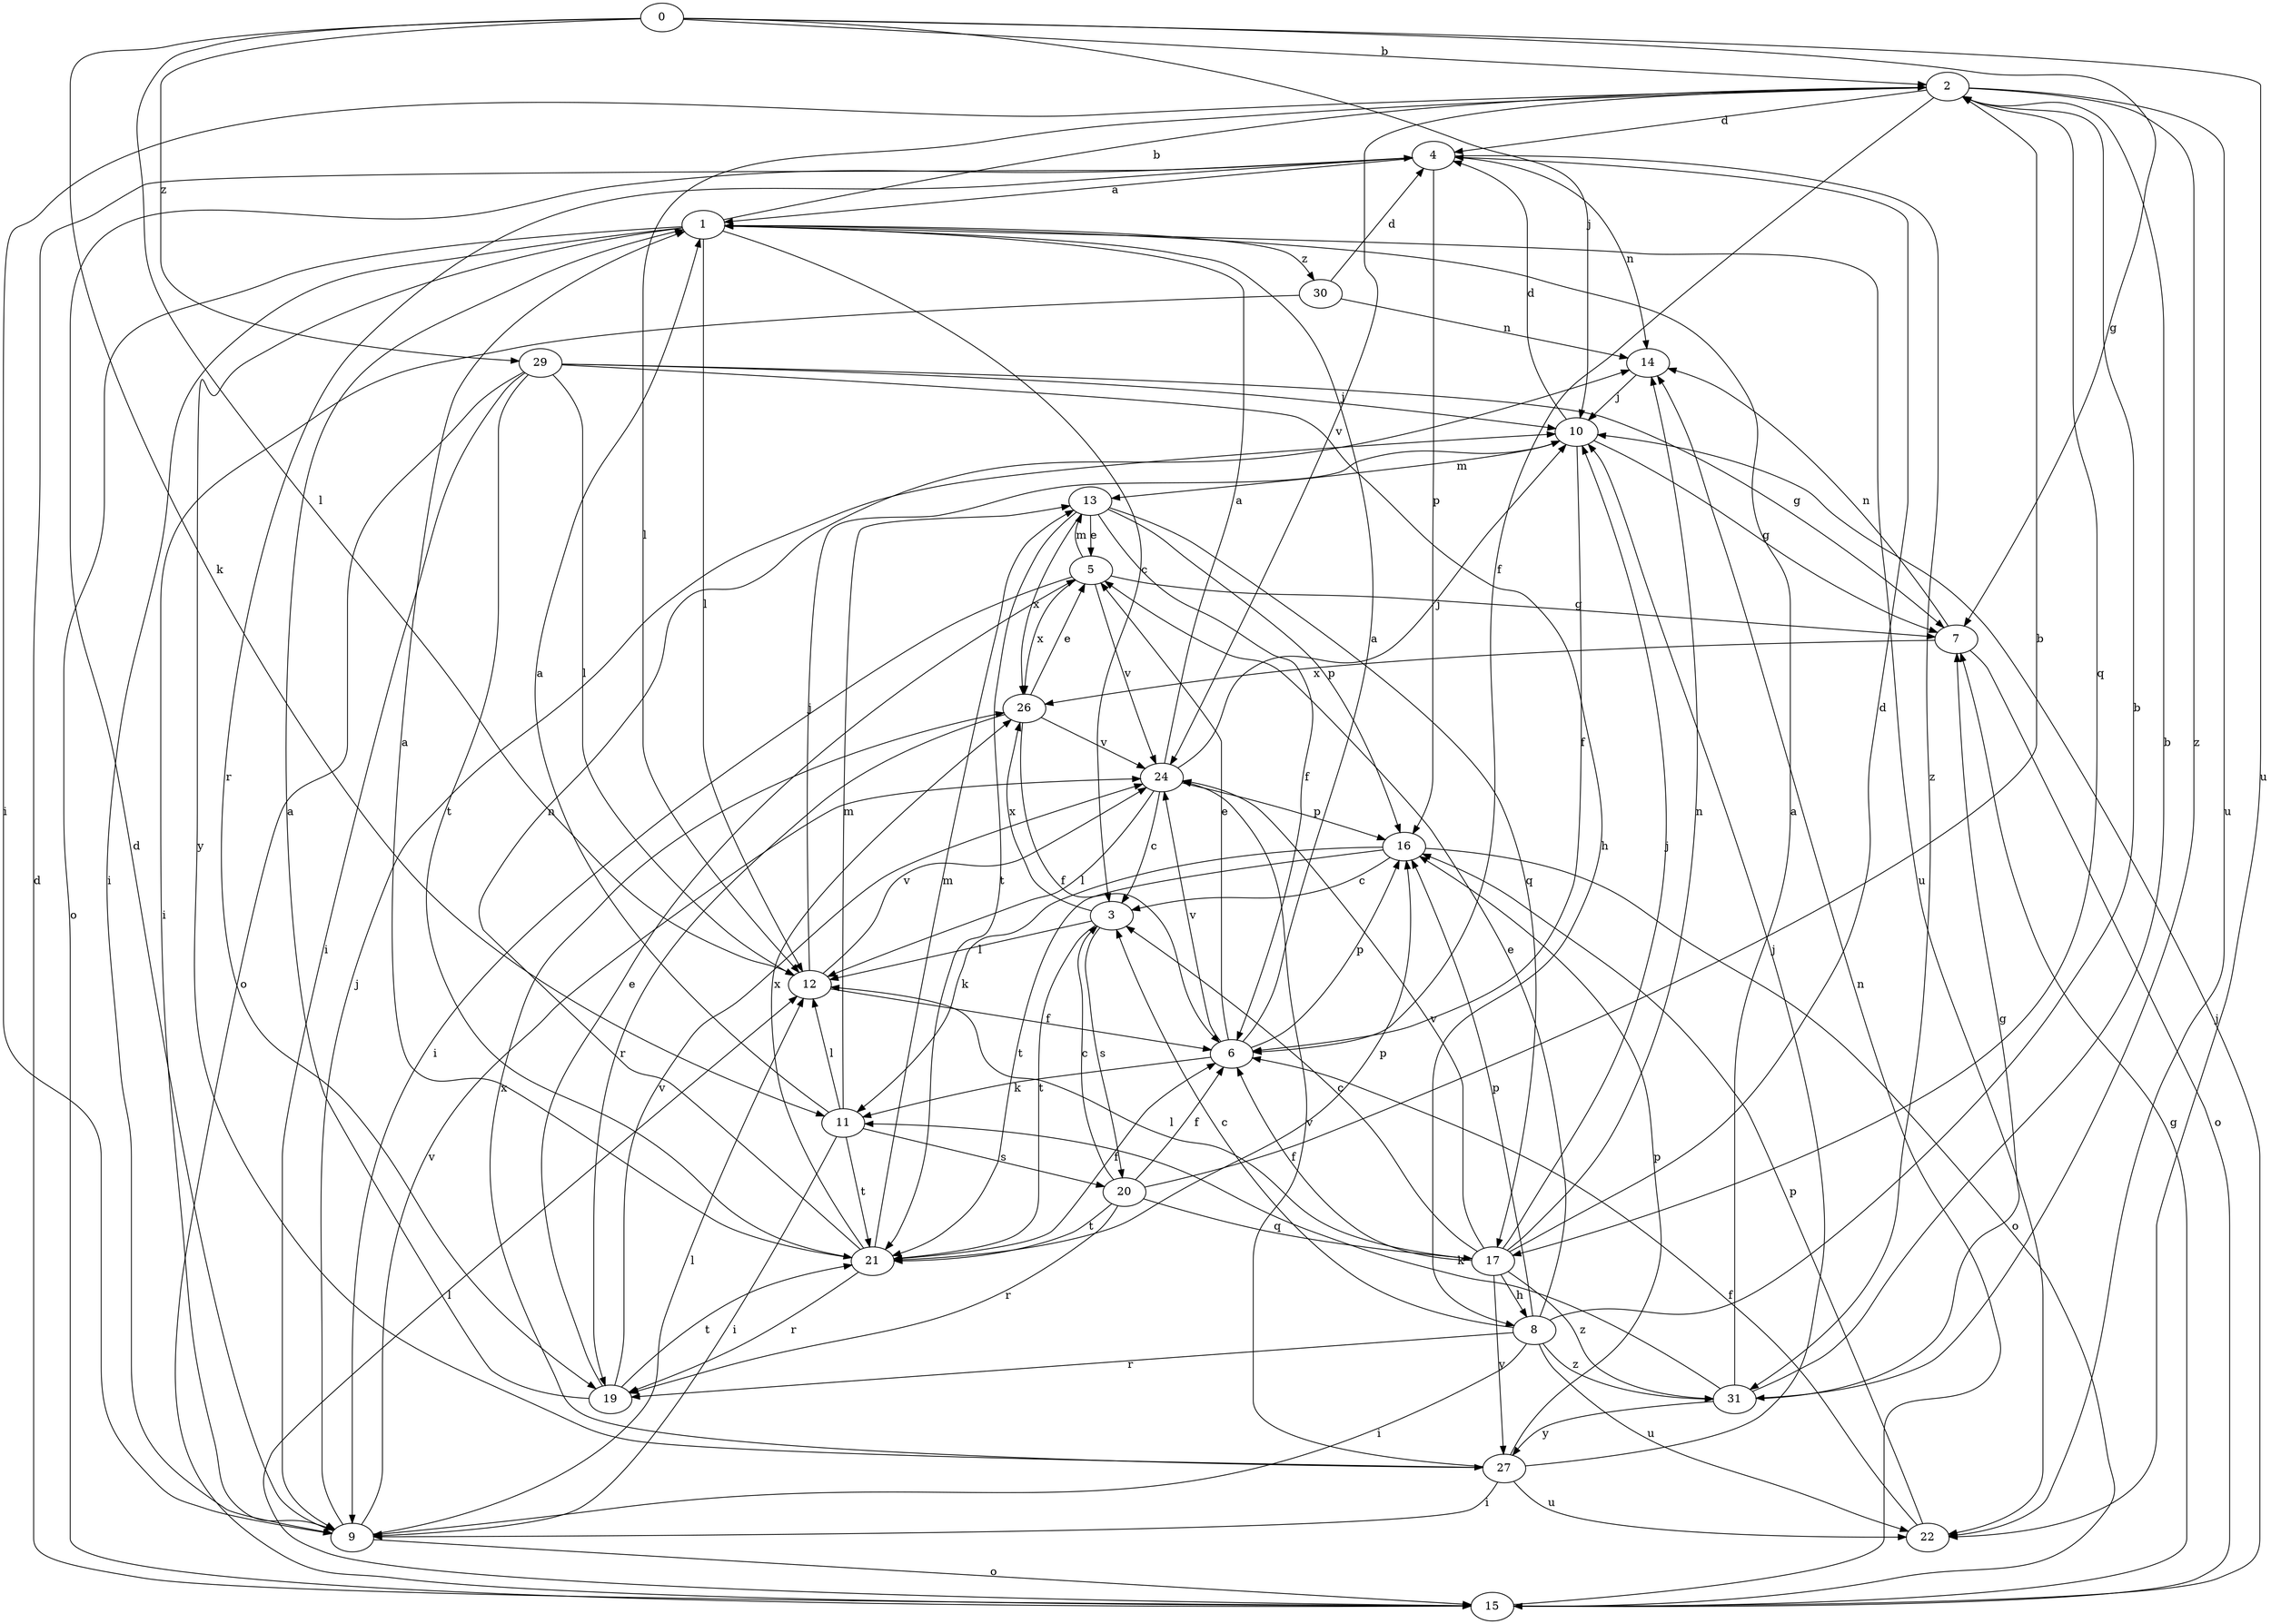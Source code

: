 strict digraph  {
0;
1;
2;
3;
4;
5;
6;
7;
8;
9;
10;
11;
12;
13;
14;
15;
16;
17;
19;
20;
21;
22;
24;
26;
27;
29;
30;
31;
0 -> 2  [label=b];
0 -> 7  [label=g];
0 -> 10  [label=j];
0 -> 11  [label=k];
0 -> 12  [label=l];
0 -> 22  [label=u];
0 -> 29  [label=z];
1 -> 2  [label=b];
1 -> 3  [label=c];
1 -> 9  [label=i];
1 -> 12  [label=l];
1 -> 15  [label=o];
1 -> 22  [label=u];
1 -> 27  [label=y];
1 -> 30  [label=z];
2 -> 4  [label=d];
2 -> 6  [label=f];
2 -> 9  [label=i];
2 -> 12  [label=l];
2 -> 17  [label=q];
2 -> 22  [label=u];
2 -> 24  [label=v];
2 -> 31  [label=z];
3 -> 12  [label=l];
3 -> 20  [label=s];
3 -> 21  [label=t];
3 -> 26  [label=x];
4 -> 1  [label=a];
4 -> 14  [label=n];
4 -> 16  [label=p];
4 -> 19  [label=r];
4 -> 31  [label=z];
5 -> 7  [label=g];
5 -> 9  [label=i];
5 -> 13  [label=m];
5 -> 24  [label=v];
5 -> 26  [label=x];
6 -> 1  [label=a];
6 -> 5  [label=e];
6 -> 11  [label=k];
6 -> 16  [label=p];
6 -> 24  [label=v];
7 -> 14  [label=n];
7 -> 15  [label=o];
7 -> 26  [label=x];
8 -> 2  [label=b];
8 -> 3  [label=c];
8 -> 5  [label=e];
8 -> 9  [label=i];
8 -> 16  [label=p];
8 -> 19  [label=r];
8 -> 22  [label=u];
8 -> 31  [label=z];
9 -> 4  [label=d];
9 -> 10  [label=j];
9 -> 12  [label=l];
9 -> 15  [label=o];
9 -> 24  [label=v];
10 -> 4  [label=d];
10 -> 6  [label=f];
10 -> 7  [label=g];
10 -> 13  [label=m];
11 -> 1  [label=a];
11 -> 9  [label=i];
11 -> 12  [label=l];
11 -> 13  [label=m];
11 -> 20  [label=s];
11 -> 21  [label=t];
12 -> 6  [label=f];
12 -> 10  [label=j];
12 -> 24  [label=v];
13 -> 5  [label=e];
13 -> 6  [label=f];
13 -> 16  [label=p];
13 -> 17  [label=q];
13 -> 21  [label=t];
13 -> 26  [label=x];
14 -> 10  [label=j];
15 -> 4  [label=d];
15 -> 7  [label=g];
15 -> 10  [label=j];
15 -> 12  [label=l];
15 -> 14  [label=n];
16 -> 3  [label=c];
16 -> 11  [label=k];
16 -> 15  [label=o];
16 -> 21  [label=t];
17 -> 3  [label=c];
17 -> 4  [label=d];
17 -> 6  [label=f];
17 -> 8  [label=h];
17 -> 10  [label=j];
17 -> 12  [label=l];
17 -> 14  [label=n];
17 -> 24  [label=v];
17 -> 27  [label=y];
17 -> 31  [label=z];
19 -> 1  [label=a];
19 -> 5  [label=e];
19 -> 21  [label=t];
19 -> 24  [label=v];
20 -> 2  [label=b];
20 -> 3  [label=c];
20 -> 6  [label=f];
20 -> 17  [label=q];
20 -> 19  [label=r];
20 -> 21  [label=t];
21 -> 1  [label=a];
21 -> 6  [label=f];
21 -> 13  [label=m];
21 -> 14  [label=n];
21 -> 16  [label=p];
21 -> 19  [label=r];
21 -> 26  [label=x];
22 -> 6  [label=f];
22 -> 16  [label=p];
24 -> 1  [label=a];
24 -> 3  [label=c];
24 -> 10  [label=j];
24 -> 12  [label=l];
24 -> 16  [label=p];
26 -> 5  [label=e];
26 -> 6  [label=f];
26 -> 19  [label=r];
26 -> 24  [label=v];
27 -> 9  [label=i];
27 -> 10  [label=j];
27 -> 16  [label=p];
27 -> 22  [label=u];
27 -> 24  [label=v];
27 -> 26  [label=x];
29 -> 7  [label=g];
29 -> 8  [label=h];
29 -> 9  [label=i];
29 -> 10  [label=j];
29 -> 12  [label=l];
29 -> 15  [label=o];
29 -> 21  [label=t];
30 -> 4  [label=d];
30 -> 9  [label=i];
30 -> 14  [label=n];
31 -> 1  [label=a];
31 -> 2  [label=b];
31 -> 7  [label=g];
31 -> 11  [label=k];
31 -> 27  [label=y];
}
